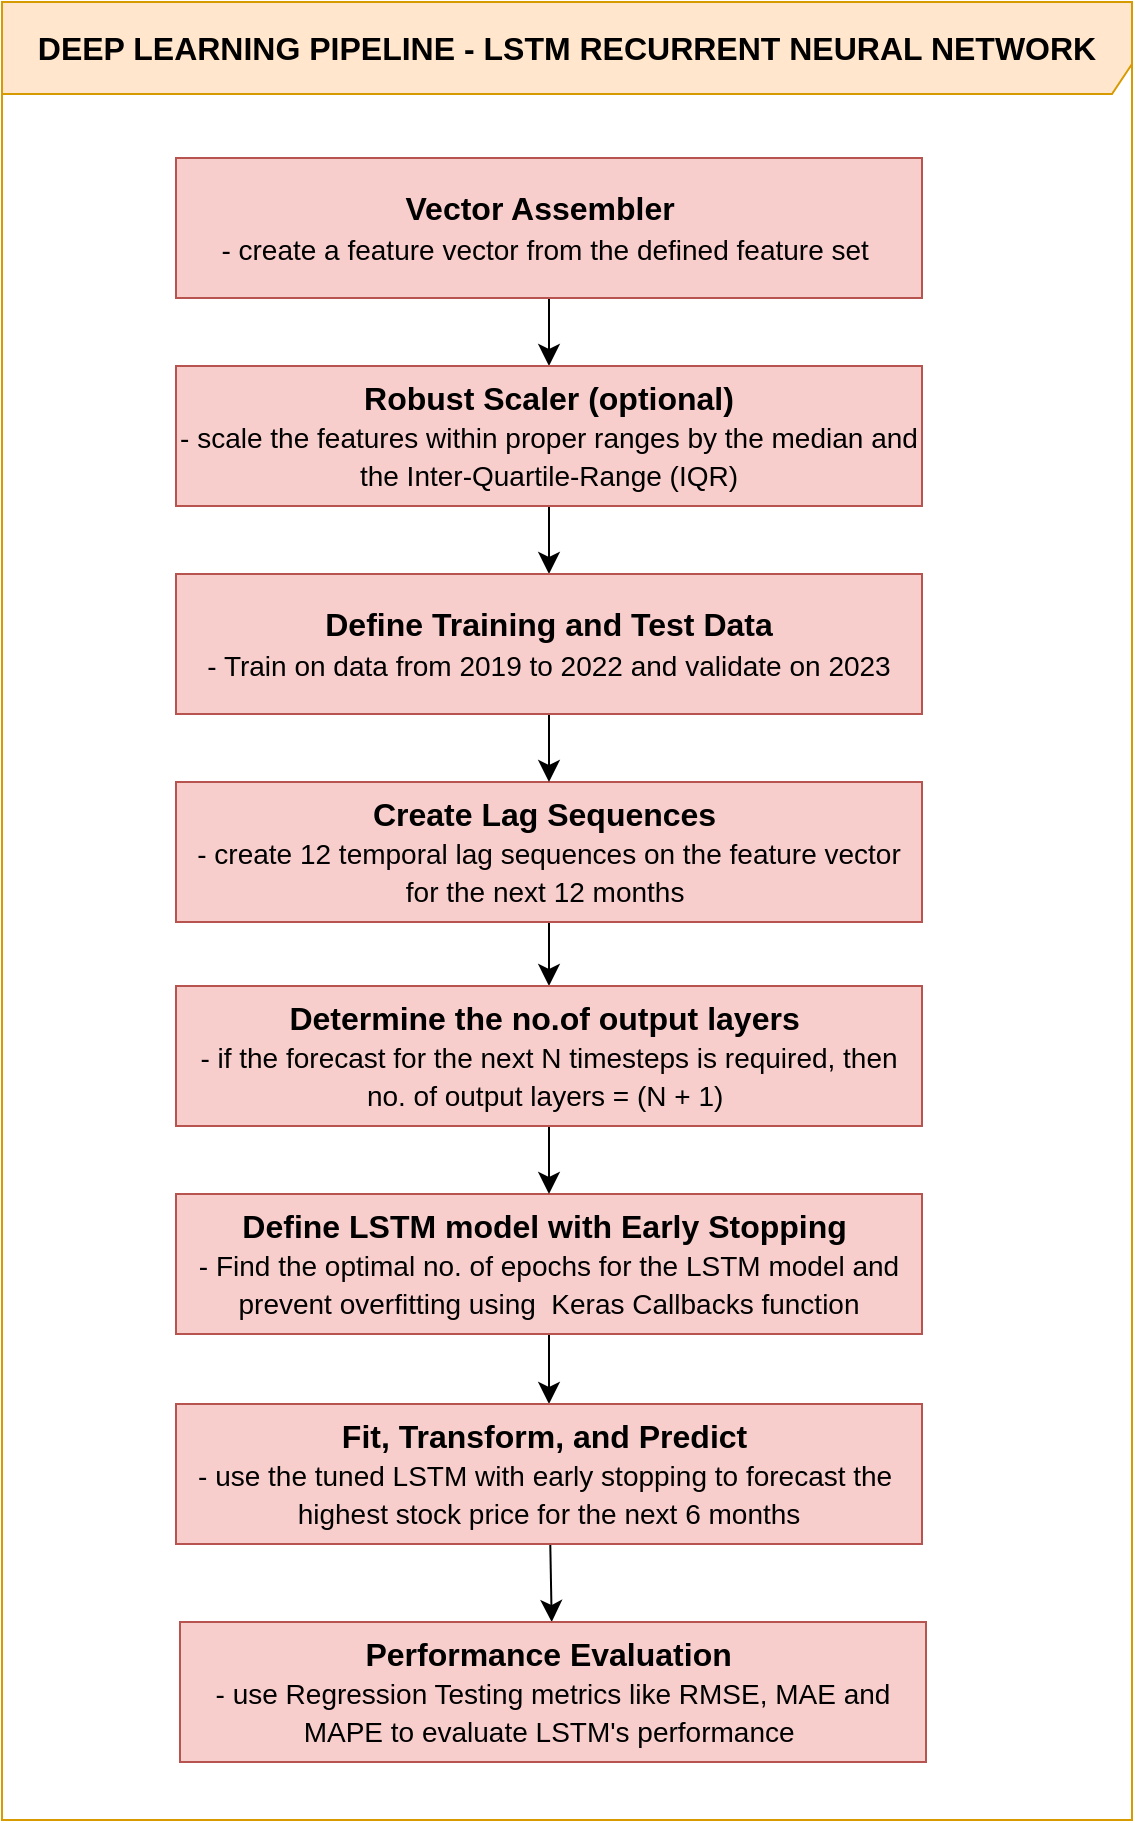 <mxfile version="22.0.4" type="device">
  <diagram name="Page-1" id="VSr6sMYYl4fEP5RemYB_">
    <mxGraphModel dx="1786" dy="1643" grid="0" gridSize="10" guides="1" tooltips="1" connect="1" arrows="1" fold="1" page="0" pageScale="1" pageWidth="1100" pageHeight="850" math="0" shadow="0">
      <root>
        <mxCell id="0" />
        <mxCell id="1" parent="0" />
        <mxCell id="X1boQf_LF27DJ73jZzlj-14" style="edgeStyle=none;curved=1;rounded=0;orthogonalLoop=1;jettySize=auto;html=1;entryX=0.5;entryY=0;entryDx=0;entryDy=0;fontSize=12;startSize=8;endSize=8;" parent="1" source="X1boQf_LF27DJ73jZzlj-6" target="X1boQf_LF27DJ73jZzlj-7" edge="1">
          <mxGeometry relative="1" as="geometry" />
        </mxCell>
        <mxCell id="X1boQf_LF27DJ73jZzlj-6" value="&lt;b&gt;Vector Assembler&lt;/b&gt;&amp;nbsp;&amp;nbsp;&lt;br&gt;&lt;font style=&quot;font-size: 14px;&quot;&gt;- create a feature vector from the defined feature set&amp;nbsp;&lt;/font&gt;" style="rounded=0;whiteSpace=wrap;html=1;fontSize=16;fillColor=#f8cecc;strokeColor=#b85450;" parent="1" vertex="1">
          <mxGeometry x="-45" y="-612" width="373" height="70" as="geometry" />
        </mxCell>
        <mxCell id="X1boQf_LF27DJ73jZzlj-15" style="edgeStyle=none;curved=1;rounded=0;orthogonalLoop=1;jettySize=auto;html=1;fontSize=12;startSize=8;endSize=8;" parent="1" source="X1boQf_LF27DJ73jZzlj-7" target="X1boQf_LF27DJ73jZzlj-10" edge="1">
          <mxGeometry relative="1" as="geometry" />
        </mxCell>
        <mxCell id="X1boQf_LF27DJ73jZzlj-7" value="&lt;b&gt;Robust Scaler (optional)&lt;/b&gt;&lt;br&gt;&lt;font style=&quot;font-size: 14px;&quot;&gt;- scale the features within proper ranges by the median and the Inter-Quartile-Range (IQR)&lt;/font&gt;" style="rounded=0;whiteSpace=wrap;html=1;fontSize=16;fillColor=#f8cecc;strokeColor=#b85450;" parent="1" vertex="1">
          <mxGeometry x="-45" y="-508" width="373" height="70" as="geometry" />
        </mxCell>
        <mxCell id="mlzALzyGX76ZYQnrM9cR-6" style="edgeStyle=none;curved=1;rounded=0;orthogonalLoop=1;jettySize=auto;html=1;fontSize=12;startSize=8;endSize=8;" edge="1" parent="1" source="X1boQf_LF27DJ73jZzlj-8" target="mlzALzyGX76ZYQnrM9cR-5">
          <mxGeometry relative="1" as="geometry" />
        </mxCell>
        <mxCell id="X1boQf_LF27DJ73jZzlj-8" value="&lt;b&gt;Create Lag Sequences&lt;/b&gt;&amp;nbsp;&lt;br&gt;&lt;font style=&quot;font-size: 14px;&quot;&gt;- create 12 temporal lag sequences on the feature vector for the next 12 months&amp;nbsp;&lt;/font&gt;" style="rounded=0;whiteSpace=wrap;html=1;fontSize=16;fillColor=#f8cecc;strokeColor=#b85450;" parent="1" vertex="1">
          <mxGeometry x="-45" y="-300" width="373" height="70" as="geometry" />
        </mxCell>
        <mxCell id="X1boQf_LF27DJ73jZzlj-9" value="&lt;b&gt;DEEP LEARNING PIPELINE - LSTM RECURRENT NEURAL NETWORK&lt;/b&gt;" style="shape=umlFrame;whiteSpace=wrap;html=1;pointerEvents=0;fontSize=16;width=565;height=46;fillColor=#ffe6cc;strokeColor=#d79b00;" parent="1" vertex="1">
          <mxGeometry x="-132" y="-690" width="565" height="909" as="geometry" />
        </mxCell>
        <mxCell id="X1boQf_LF27DJ73jZzlj-16" style="edgeStyle=none;curved=1;rounded=0;orthogonalLoop=1;jettySize=auto;html=1;entryX=0.5;entryY=0;entryDx=0;entryDy=0;fontSize=12;startSize=8;endSize=8;" parent="1" source="X1boQf_LF27DJ73jZzlj-10" target="X1boQf_LF27DJ73jZzlj-8" edge="1">
          <mxGeometry relative="1" as="geometry" />
        </mxCell>
        <mxCell id="X1boQf_LF27DJ73jZzlj-10" value="&lt;b&gt;Define Training and Test Data&lt;br&gt;&lt;/b&gt;&lt;font style=&quot;font-size: 14px;&quot;&gt;- Train on data from 2019 to 2022 and validate on 2023&lt;/font&gt;" style="rounded=0;whiteSpace=wrap;html=1;fontSize=16;fillColor=#f8cecc;strokeColor=#b85450;" parent="1" vertex="1">
          <mxGeometry x="-45" y="-404" width="373" height="70" as="geometry" />
        </mxCell>
        <mxCell id="mlzALzyGX76ZYQnrM9cR-2" style="edgeStyle=none;curved=1;rounded=0;orthogonalLoop=1;jettySize=auto;html=1;fontSize=12;startSize=8;endSize=8;" edge="1" parent="1" source="X1boQf_LF27DJ73jZzlj-11" target="mlzALzyGX76ZYQnrM9cR-1">
          <mxGeometry relative="1" as="geometry" />
        </mxCell>
        <mxCell id="X1boQf_LF27DJ73jZzlj-11" value="&lt;b&gt;Define LSTM model with Early Stopping&amp;nbsp;&lt;/b&gt;&lt;br&gt;&lt;font style=&quot;font-size: 14px;&quot;&gt;- Find the optimal no. of epochs for the LSTM model and prevent overfitting using&amp;nbsp; Keras Callbacks function&lt;/font&gt;" style="rounded=0;whiteSpace=wrap;html=1;fontSize=16;fillColor=#f8cecc;strokeColor=#b85450;" parent="1" vertex="1">
          <mxGeometry x="-45" y="-94" width="373" height="70" as="geometry" />
        </mxCell>
        <mxCell id="mlzALzyGX76ZYQnrM9cR-4" style="edgeStyle=none;curved=1;rounded=0;orthogonalLoop=1;jettySize=auto;html=1;fontSize=12;startSize=8;endSize=8;" edge="1" parent="1" source="mlzALzyGX76ZYQnrM9cR-1" target="mlzALzyGX76ZYQnrM9cR-3">
          <mxGeometry relative="1" as="geometry" />
        </mxCell>
        <mxCell id="mlzALzyGX76ZYQnrM9cR-1" value="&lt;b&gt;Fit, Transform, and Predict&lt;/b&gt;&amp;nbsp;&lt;br&gt;&lt;font style=&quot;font-size: 14px;&quot;&gt;- use the tuned LSTM with early stopping to forecast the&amp;nbsp; highest stock price for the next 6 months&lt;/font&gt;" style="rounded=0;whiteSpace=wrap;html=1;fontSize=16;fillColor=#f8cecc;strokeColor=#b85450;" vertex="1" parent="1">
          <mxGeometry x="-45" y="11" width="373" height="70" as="geometry" />
        </mxCell>
        <mxCell id="mlzALzyGX76ZYQnrM9cR-3" value="&lt;b&gt;Performance Evaluation&lt;/b&gt;&amp;nbsp;&lt;br&gt;&lt;font style=&quot;font-size: 14px;&quot;&gt;- use Regression Testing metrics like RMSE, MAE and MAPE to evaluate LSTM&#39;s performance&amp;nbsp;&lt;/font&gt;" style="rounded=0;whiteSpace=wrap;html=1;fontSize=16;fillColor=#f8cecc;strokeColor=#b85450;" vertex="1" parent="1">
          <mxGeometry x="-43" y="120" width="373" height="70" as="geometry" />
        </mxCell>
        <mxCell id="mlzALzyGX76ZYQnrM9cR-7" style="edgeStyle=none;curved=1;rounded=0;orthogonalLoop=1;jettySize=auto;html=1;entryX=0.5;entryY=0;entryDx=0;entryDy=0;fontSize=12;startSize=8;endSize=8;" edge="1" parent="1" source="mlzALzyGX76ZYQnrM9cR-5" target="X1boQf_LF27DJ73jZzlj-11">
          <mxGeometry relative="1" as="geometry" />
        </mxCell>
        <mxCell id="mlzALzyGX76ZYQnrM9cR-5" value="&lt;b&gt;Determine the no.of output layers&lt;/b&gt;&amp;nbsp;&lt;br&gt;&lt;font style=&quot;font-size: 14px;&quot;&gt;- if the forecast for the next N timesteps is required, then no. of output layers = (N + 1)&amp;nbsp;&lt;/font&gt;" style="rounded=0;whiteSpace=wrap;html=1;fontSize=16;fillColor=#f8cecc;strokeColor=#b85450;" vertex="1" parent="1">
          <mxGeometry x="-45" y="-198" width="373" height="70" as="geometry" />
        </mxCell>
      </root>
    </mxGraphModel>
  </diagram>
</mxfile>
